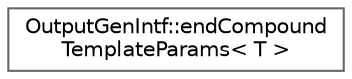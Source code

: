 digraph "Graphical Class Hierarchy"
{
 // INTERACTIVE_SVG=YES
 // LATEX_PDF_SIZE
  bgcolor="transparent";
  edge [fontname=Helvetica,fontsize=10,labelfontname=Helvetica,labelfontsize=10];
  node [fontname=Helvetica,fontsize=10,shape=box,height=0.2,width=0.4];
  rankdir="LR";
  Node0 [label="OutputGenIntf::endCompound\lTemplateParams\< T \>",height=0.2,width=0.4,color="grey40", fillcolor="white", style="filled",URL="$dc/d0d/struct_output_gen_intf_1_1end_compound_template_params.html",tooltip=" "];
}
